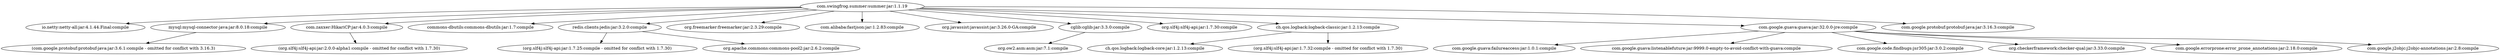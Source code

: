 digraph SwingFrog__Summer {
	"com.swingfrog.summer:summer:jar:1.1.19" -> "io.netty:netty-all:jar:4.1.44.Final:compile" ; 
	"com.swingfrog.summer:summer:jar:1.1.19" -> "mysql:mysql-connector-java:jar:8.0.18:compile" ; 
	"com.swingfrog.summer:summer:jar:1.1.19" -> "com.zaxxer:HikariCP:jar:4.0.3:compile" ; 
	"com.swingfrog.summer:summer:jar:1.1.19" -> "commons-dbutils:commons-dbutils:jar:1.7:compile" ; 
	"com.swingfrog.summer:summer:jar:1.1.19" -> "redis.clients:jedis:jar:3.2.0:compile" ; 
	"com.swingfrog.summer:summer:jar:1.1.19" -> "org.freemarker:freemarker:jar:2.3.29:compile" ; 
	"com.swingfrog.summer:summer:jar:1.1.19" -> "com.alibaba:fastjson:jar:1.2.83:compile" ; 
	"com.swingfrog.summer:summer:jar:1.1.19" -> "org.javassist:javassist:jar:3.26.0-GA:compile" ; 
	"com.swingfrog.summer:summer:jar:1.1.19" -> "cglib:cglib:jar:3.3.0:compile" ; 
	"com.swingfrog.summer:summer:jar:1.1.19" -> "org.slf4j:slf4j-api:jar:1.7.30:compile" ; 
	"com.swingfrog.summer:summer:jar:1.1.19" -> "ch.qos.logback:logback-classic:jar:1.2.13:compile" ; 
	"com.swingfrog.summer:summer:jar:1.1.19" -> "com.google.guava:guava:jar:32.0.0-jre:compile" ; 
	"com.swingfrog.summer:summer:jar:1.1.19" -> "com.google.protobuf:protobuf-java:jar:3.16.3:compile" ; 
	"mysql:mysql-connector-java:jar:8.0.18:compile" -> "(com.google.protobuf:protobuf-java:jar:3.6.1:compile - omitted for conflict with 3.16.3)" ; 
	"com.zaxxer:HikariCP:jar:4.0.3:compile" -> "(org.slf4j:slf4j-api:jar:2.0.0-alpha1:compile - omitted for conflict with 1.7.30)" ; 
	"redis.clients:jedis:jar:3.2.0:compile" -> "(org.slf4j:slf4j-api:jar:1.7.25:compile - omitted for conflict with 1.7.30)" ; 
	"redis.clients:jedis:jar:3.2.0:compile" -> "org.apache.commons:commons-pool2:jar:2.6.2:compile" ; 
	"cglib:cglib:jar:3.3.0:compile" -> "org.ow2.asm:asm:jar:7.1:compile" ; 
	"ch.qos.logback:logback-classic:jar:1.2.13:compile" -> "ch.qos.logback:logback-core:jar:1.2.13:compile" ; 
	"ch.qos.logback:logback-classic:jar:1.2.13:compile" -> "(org.slf4j:slf4j-api:jar:1.7.32:compile - omitted for conflict with 1.7.30)" ; 
	"com.google.guava:guava:jar:32.0.0-jre:compile" -> "com.google.guava:failureaccess:jar:1.0.1:compile" ; 
	"com.google.guava:guava:jar:32.0.0-jre:compile" -> "com.google.guava:listenablefuture:jar:9999.0-empty-to-avoid-conflict-with-guava:compile" ; 
	"com.google.guava:guava:jar:32.0.0-jre:compile" -> "com.google.code.findbugs:jsr305:jar:3.0.2:compile" ; 
	"com.google.guava:guava:jar:32.0.0-jre:compile" -> "org.checkerframework:checker-qual:jar:3.33.0:compile" ; 
	"com.google.guava:guava:jar:32.0.0-jre:compile" -> "com.google.errorprone:error_prone_annotations:jar:2.18.0:compile" ; 
	"com.google.guava:guava:jar:32.0.0-jre:compile" -> "com.google.j2objc:j2objc-annotations:jar:2.8:compile" ; 
}
